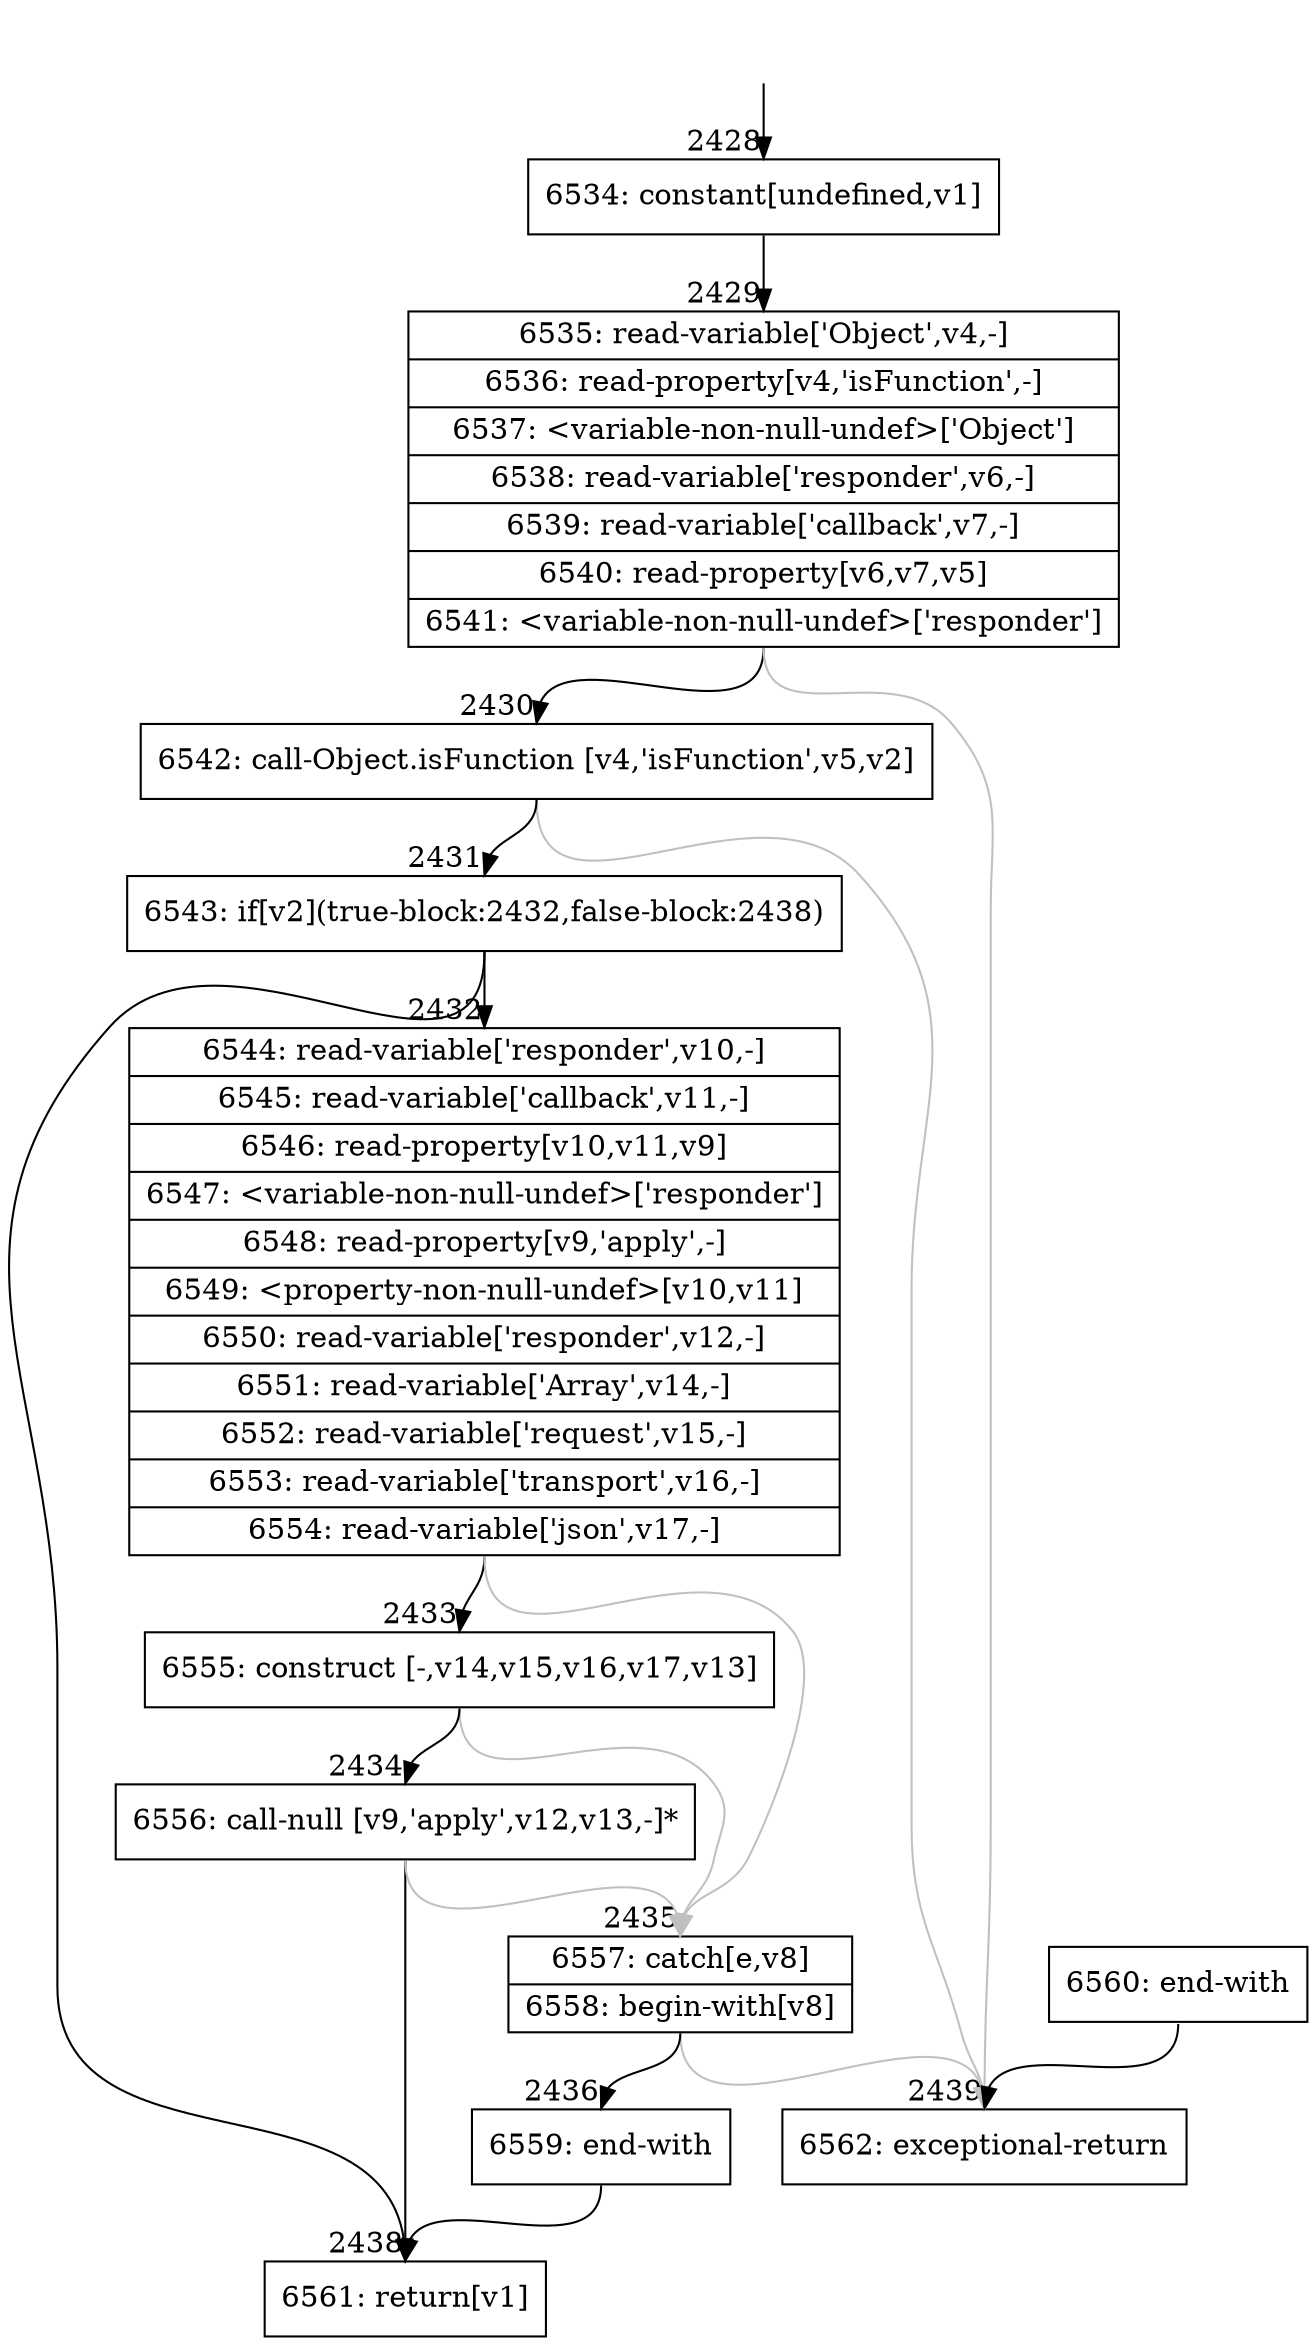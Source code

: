 digraph {
rankdir="TD"
BB_entry228[shape=none,label=""];
BB_entry228 -> BB2428 [tailport=s, headport=n, headlabel="    2428"]
BB2428 [shape=record label="{6534: constant[undefined,v1]}" ] 
BB2428 -> BB2429 [tailport=s, headport=n, headlabel="      2429"]
BB2429 [shape=record label="{6535: read-variable['Object',v4,-]|6536: read-property[v4,'isFunction',-]|6537: \<variable-non-null-undef\>['Object']|6538: read-variable['responder',v6,-]|6539: read-variable['callback',v7,-]|6540: read-property[v6,v7,v5]|6541: \<variable-non-null-undef\>['responder']}" ] 
BB2429 -> BB2430 [tailport=s, headport=n, headlabel="      2430"]
BB2429 -> BB2439 [tailport=s, headport=n, color=gray, headlabel="      2439"]
BB2430 [shape=record label="{6542: call-Object.isFunction [v4,'isFunction',v5,v2]}" ] 
BB2430 -> BB2431 [tailport=s, headport=n, headlabel="      2431"]
BB2430 -> BB2439 [tailport=s, headport=n, color=gray]
BB2431 [shape=record label="{6543: if[v2](true-block:2432,false-block:2438)}" ] 
BB2431 -> BB2432 [tailport=s, headport=n, headlabel="      2432"]
BB2431 -> BB2438 [tailport=s, headport=n, headlabel="      2438"]
BB2432 [shape=record label="{6544: read-variable['responder',v10,-]|6545: read-variable['callback',v11,-]|6546: read-property[v10,v11,v9]|6547: \<variable-non-null-undef\>['responder']|6548: read-property[v9,'apply',-]|6549: \<property-non-null-undef\>[v10,v11]|6550: read-variable['responder',v12,-]|6551: read-variable['Array',v14,-]|6552: read-variable['request',v15,-]|6553: read-variable['transport',v16,-]|6554: read-variable['json',v17,-]}" ] 
BB2432 -> BB2433 [tailport=s, headport=n, headlabel="      2433"]
BB2432 -> BB2435 [tailport=s, headport=n, color=gray, headlabel="      2435"]
BB2433 [shape=record label="{6555: construct [-,v14,v15,v16,v17,v13]}" ] 
BB2433 -> BB2434 [tailport=s, headport=n, headlabel="      2434"]
BB2433 -> BB2435 [tailport=s, headport=n, color=gray]
BB2434 [shape=record label="{6556: call-null [v9,'apply',v12,v13,-]*}" ] 
BB2434 -> BB2438 [tailport=s, headport=n]
BB2434 -> BB2435 [tailport=s, headport=n, color=gray]
BB2435 [shape=record label="{6557: catch[e,v8]|6558: begin-with[v8]}" ] 
BB2435 -> BB2436 [tailport=s, headport=n, headlabel="      2436"]
BB2435 -> BB2439 [tailport=s, headport=n, color=gray]
BB2436 [shape=record label="{6559: end-with}" ] 
BB2436 -> BB2438 [tailport=s, headport=n]
BB2437 [shape=record label="{6560: end-with}" ] 
BB2437 -> BB2439 [tailport=s, headport=n]
BB2438 [shape=record label="{6561: return[v1]}" ] 
BB2439 [shape=record label="{6562: exceptional-return}" ] 
//#$~ 1675
}
